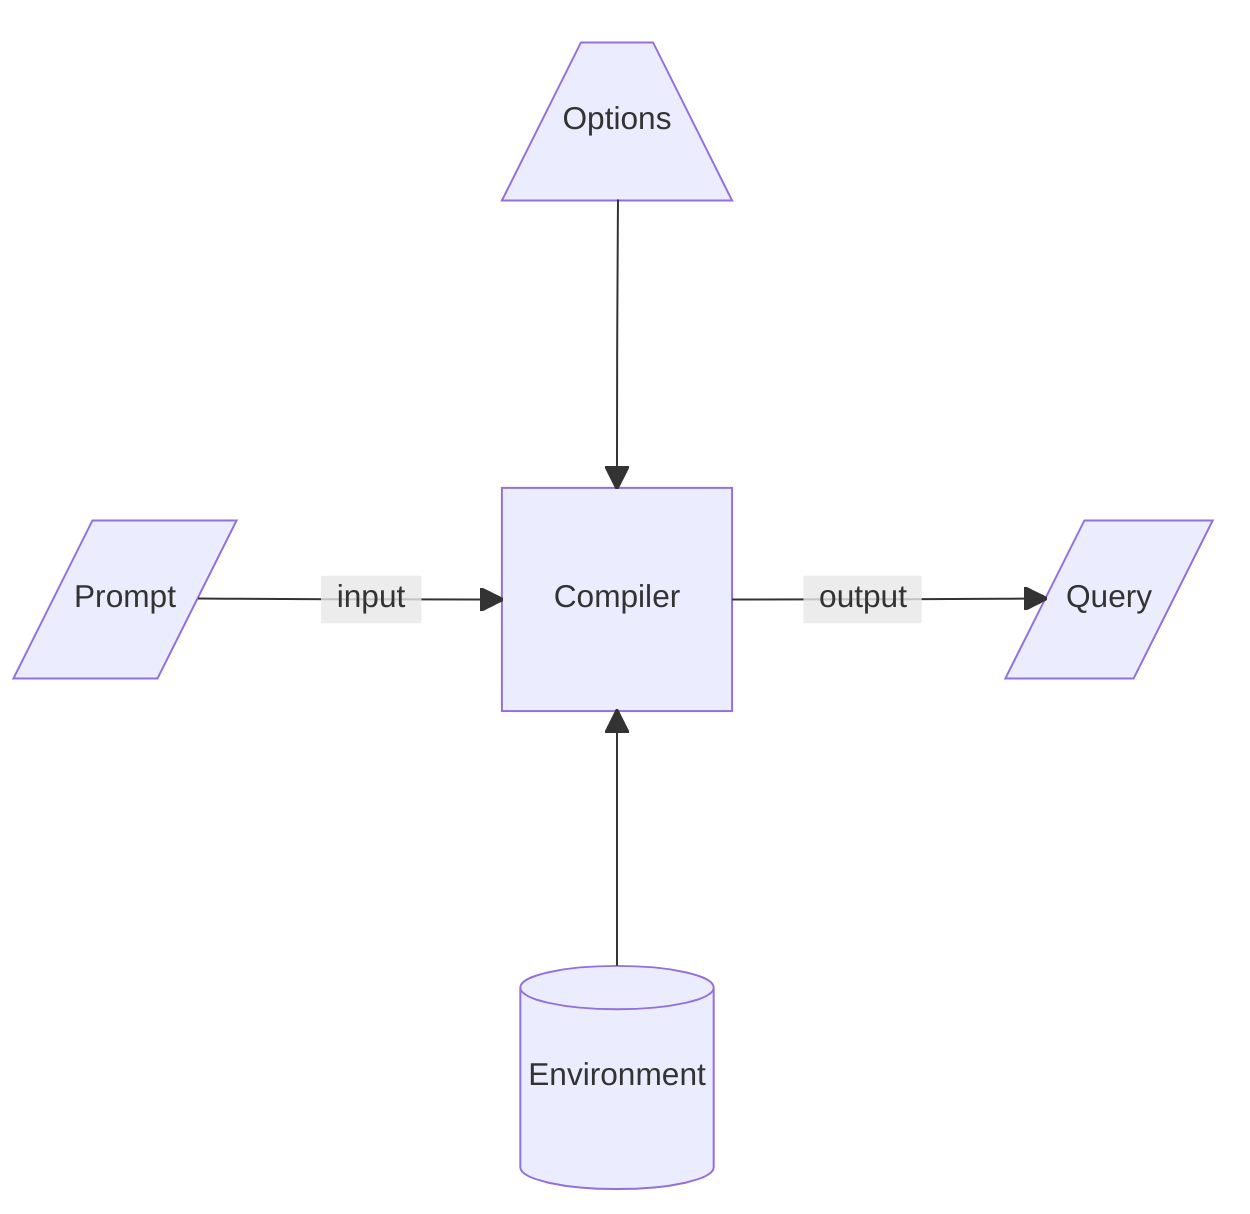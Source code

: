 ---
title: Data flow for compilers
---
block-beta
  classDef block height:48px,padding:8px;

  columns 5
  space:2 Options space:2
  space:5
  Input space Program space Output
  space:5
  space:2 State space:2

  Options --> Program
  Input-- "input" -->Program
  Program-- "output" -->Output
  State --> Program

  Options[/"Options"\]
  Program["Compiler"]
  Input[/"Prompt"/]
  Output[/"Query"/]
  State[("Environment")]